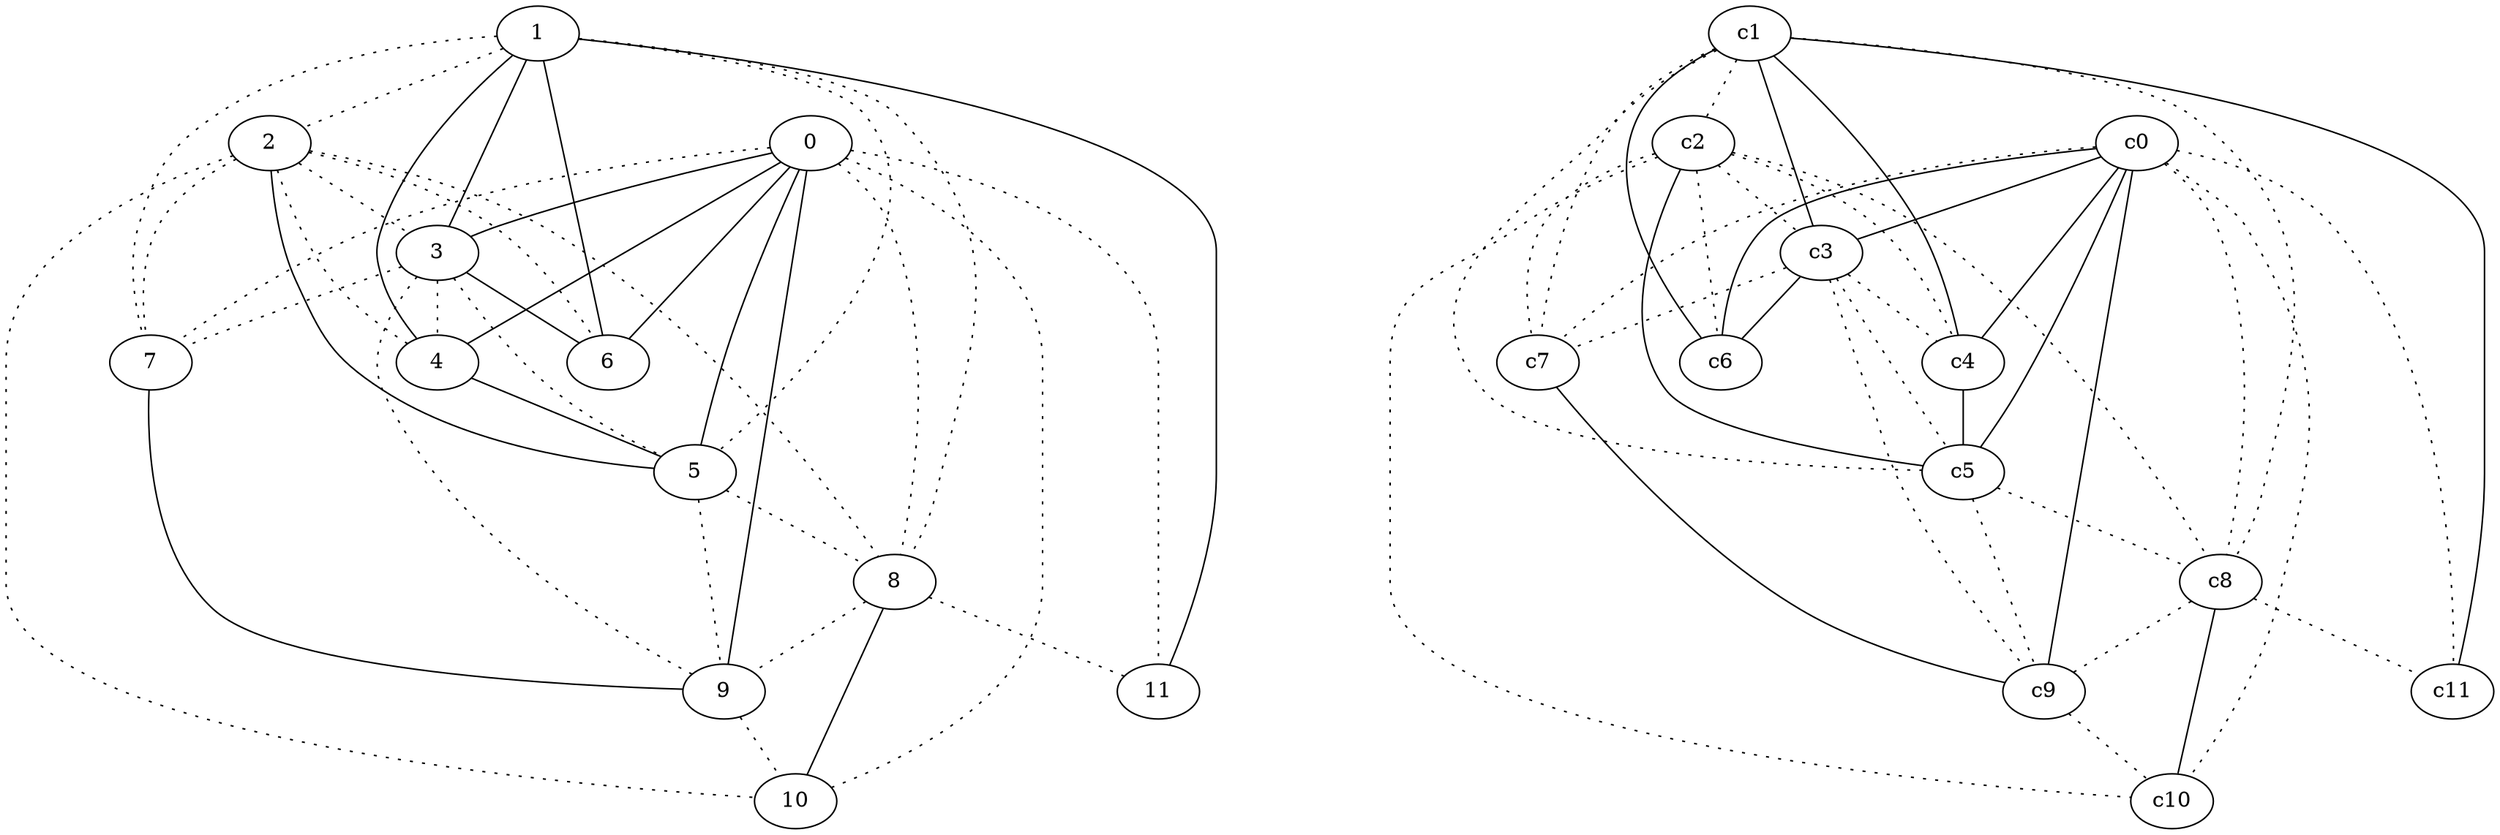 graph {
a0[label=0];
a1[label=1];
a2[label=2];
a3[label=3];
a4[label=4];
a5[label=5];
a6[label=6];
a7[label=7];
a8[label=8];
a9[label=9];
a10[label=10];
a11[label=11];
a0 -- a3;
a0 -- a4;
a0 -- a5;
a0 -- a6;
a0 -- a7 [style=dotted];
a0 -- a8 [style=dotted];
a0 -- a9;
a0 -- a10 [style=dotted];
a0 -- a11 [style=dotted];
a1 -- a2 [style=dotted];
a1 -- a3;
a1 -- a4;
a1 -- a5 [style=dotted];
a1 -- a6;
a1 -- a7 [style=dotted];
a1 -- a8 [style=dotted];
a1 -- a11;
a2 -- a3 [style=dotted];
a2 -- a4 [style=dotted];
a2 -- a5;
a2 -- a6 [style=dotted];
a2 -- a7 [style=dotted];
a2 -- a8 [style=dotted];
a2 -- a10 [style=dotted];
a3 -- a4 [style=dotted];
a3 -- a5 [style=dotted];
a3 -- a6;
a3 -- a7 [style=dotted];
a3 -- a9 [style=dotted];
a4 -- a5;
a5 -- a8 [style=dotted];
a5 -- a9 [style=dotted];
a7 -- a9;
a8 -- a9 [style=dotted];
a8 -- a10;
a8 -- a11 [style=dotted];
a9 -- a10 [style=dotted];
c0 -- c3;
c0 -- c4;
c0 -- c5;
c0 -- c6;
c0 -- c7 [style=dotted];
c0 -- c8 [style=dotted];
c0 -- c9;
c0 -- c10 [style=dotted];
c0 -- c11 [style=dotted];
c1 -- c2 [style=dotted];
c1 -- c3;
c1 -- c4;
c1 -- c5 [style=dotted];
c1 -- c6;
c1 -- c7 [style=dotted];
c1 -- c8 [style=dotted];
c1 -- c11;
c2 -- c3 [style=dotted];
c2 -- c4 [style=dotted];
c2 -- c5;
c2 -- c6 [style=dotted];
c2 -- c7 [style=dotted];
c2 -- c8 [style=dotted];
c2 -- c10 [style=dotted];
c3 -- c4 [style=dotted];
c3 -- c5 [style=dotted];
c3 -- c6;
c3 -- c7 [style=dotted];
c3 -- c9 [style=dotted];
c4 -- c5;
c5 -- c8 [style=dotted];
c5 -- c9 [style=dotted];
c7 -- c9;
c8 -- c9 [style=dotted];
c8 -- c10;
c8 -- c11 [style=dotted];
c9 -- c10 [style=dotted];
}
